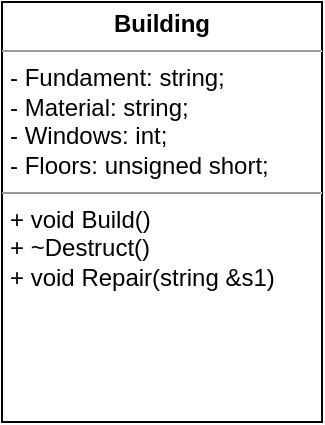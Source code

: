 <mxfile version="20.5.3" type="github">
  <diagram id="OrKT2VM6_31hYZF1806n" name="Страница 1">
    <mxGraphModel dx="1422" dy="794" grid="1" gridSize="10" guides="1" tooltips="1" connect="1" arrows="1" fold="1" page="1" pageScale="1" pageWidth="827" pageHeight="1169" math="0" shadow="0">
      <root>
        <mxCell id="0" />
        <mxCell id="1" parent="0" />
        <mxCell id="hDuSFDTMQrqNgSqCsRlA-21" value="&lt;p style=&quot;margin:0px;margin-top:4px;text-align:center;&quot;&gt;&lt;b&gt;Building&lt;/b&gt;&lt;/p&gt;&lt;hr size=&quot;1&quot;&gt;&lt;p style=&quot;margin:0px;margin-left:4px;&quot;&gt;- Fundament: string;&lt;/p&gt;&lt;p style=&quot;margin:0px;margin-left:4px;&quot;&gt;- Material: string;&lt;/p&gt;&lt;p style=&quot;margin:0px;margin-left:4px;&quot;&gt;- Windows: int;&lt;/p&gt;&lt;p style=&quot;margin:0px;margin-left:4px;&quot;&gt;- Floors: unsigned short;&lt;/p&gt;&lt;hr size=&quot;1&quot;&gt;&lt;p style=&quot;margin:0px;margin-left:4px;&quot;&gt;+ void Build()&lt;/p&gt;&lt;p style=&quot;margin:0px;margin-left:4px;&quot;&gt;+ ~Destruct()&lt;/p&gt;&lt;p style=&quot;margin:0px;margin-left:4px;&quot;&gt;+ void Repair(string &amp;amp;s1)&lt;/p&gt;&lt;p style=&quot;margin:0px;margin-left:4px;&quot;&gt;&lt;br&gt;&lt;/p&gt;" style="verticalAlign=top;align=left;overflow=fill;fontSize=12;fontFamily=Helvetica;html=1;" vertex="1" parent="1">
          <mxGeometry x="250" y="300" width="160" height="210" as="geometry" />
        </mxCell>
      </root>
    </mxGraphModel>
  </diagram>
</mxfile>
